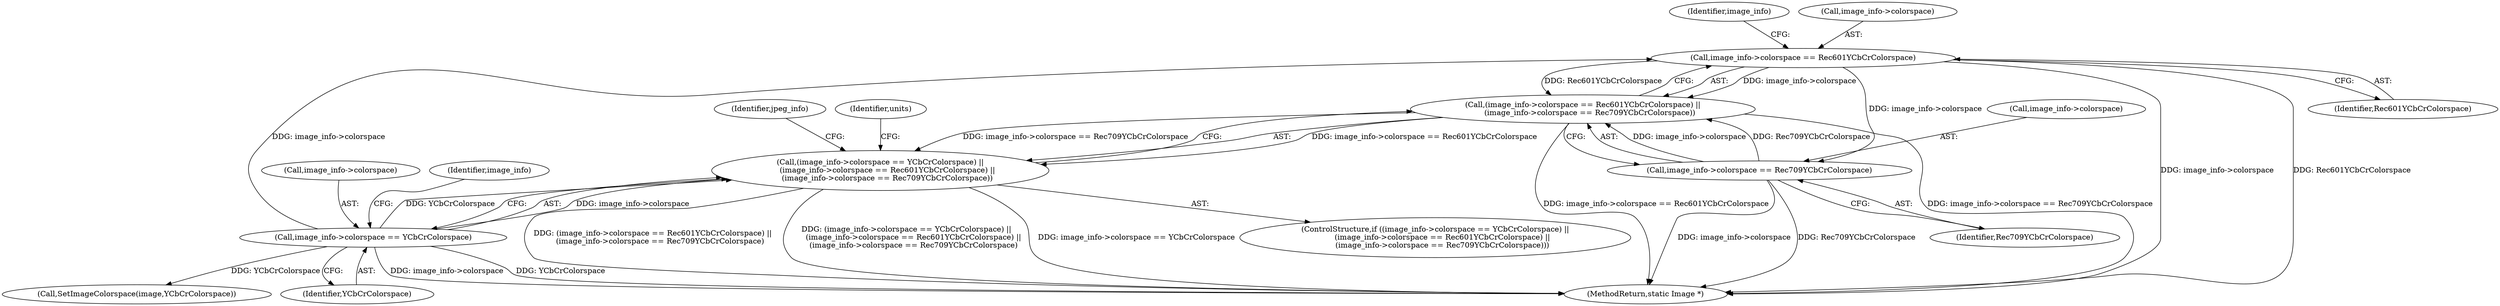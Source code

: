digraph "0_ImageMagick_58cf5bf4fade82e3b510e8f3463a967278a3e410@pointer" {
"1000397" [label="(Call,image_info->colorspace == Rec601YCbCrColorspace)"];
"1000391" [label="(Call,image_info->colorspace == YCbCrColorspace)"];
"1000396" [label="(Call,(image_info->colorspace == Rec601YCbCrColorspace) ||\n      (image_info->colorspace == Rec709YCbCrColorspace))"];
"1000390" [label="(Call,(image_info->colorspace == YCbCrColorspace) ||\n      (image_info->colorspace == Rec601YCbCrColorspace) ||\n      (image_info->colorspace == Rec709YCbCrColorspace))"];
"1000402" [label="(Call,image_info->colorspace == Rec709YCbCrColorspace)"];
"1000396" [label="(Call,(image_info->colorspace == Rec601YCbCrColorspace) ||\n      (image_info->colorspace == Rec709YCbCrColorspace))"];
"1000404" [label="(Identifier,image_info)"];
"1000395" [label="(Identifier,YCbCrColorspace)"];
"1000392" [label="(Call,image_info->colorspace)"];
"1000391" [label="(Call,image_info->colorspace == YCbCrColorspace)"];
"1000401" [label="(Identifier,Rec601YCbCrColorspace)"];
"1000390" [label="(Call,(image_info->colorspace == YCbCrColorspace) ||\n      (image_info->colorspace == Rec601YCbCrColorspace) ||\n      (image_info->colorspace == Rec709YCbCrColorspace))"];
"1000413" [label="(Identifier,units)"];
"1000403" [label="(Call,image_info->colorspace)"];
"1000409" [label="(Identifier,jpeg_info)"];
"1000389" [label="(ControlStructure,if ((image_info->colorspace == YCbCrColorspace) ||\n      (image_info->colorspace == Rec601YCbCrColorspace) ||\n      (image_info->colorspace == Rec709YCbCrColorspace)))"];
"1001853" [label="(MethodReturn,static Image *)"];
"1000398" [label="(Call,image_info->colorspace)"];
"1000402" [label="(Call,image_info->colorspace == Rec709YCbCrColorspace)"];
"1000397" [label="(Call,image_info->colorspace == Rec601YCbCrColorspace)"];
"1000406" [label="(Identifier,Rec709YCbCrColorspace)"];
"1000399" [label="(Identifier,image_info)"];
"1000880" [label="(Call,SetImageColorspace(image,YCbCrColorspace))"];
"1000397" -> "1000396"  [label="AST: "];
"1000397" -> "1000401"  [label="CFG: "];
"1000398" -> "1000397"  [label="AST: "];
"1000401" -> "1000397"  [label="AST: "];
"1000404" -> "1000397"  [label="CFG: "];
"1000396" -> "1000397"  [label="CFG: "];
"1000397" -> "1001853"  [label="DDG: image_info->colorspace"];
"1000397" -> "1001853"  [label="DDG: Rec601YCbCrColorspace"];
"1000397" -> "1000396"  [label="DDG: image_info->colorspace"];
"1000397" -> "1000396"  [label="DDG: Rec601YCbCrColorspace"];
"1000391" -> "1000397"  [label="DDG: image_info->colorspace"];
"1000397" -> "1000402"  [label="DDG: image_info->colorspace"];
"1000391" -> "1000390"  [label="AST: "];
"1000391" -> "1000395"  [label="CFG: "];
"1000392" -> "1000391"  [label="AST: "];
"1000395" -> "1000391"  [label="AST: "];
"1000399" -> "1000391"  [label="CFG: "];
"1000390" -> "1000391"  [label="CFG: "];
"1000391" -> "1001853"  [label="DDG: image_info->colorspace"];
"1000391" -> "1001853"  [label="DDG: YCbCrColorspace"];
"1000391" -> "1000390"  [label="DDG: image_info->colorspace"];
"1000391" -> "1000390"  [label="DDG: YCbCrColorspace"];
"1000391" -> "1000880"  [label="DDG: YCbCrColorspace"];
"1000396" -> "1000390"  [label="AST: "];
"1000396" -> "1000402"  [label="CFG: "];
"1000402" -> "1000396"  [label="AST: "];
"1000390" -> "1000396"  [label="CFG: "];
"1000396" -> "1001853"  [label="DDG: image_info->colorspace == Rec601YCbCrColorspace"];
"1000396" -> "1001853"  [label="DDG: image_info->colorspace == Rec709YCbCrColorspace"];
"1000396" -> "1000390"  [label="DDG: image_info->colorspace == Rec601YCbCrColorspace"];
"1000396" -> "1000390"  [label="DDG: image_info->colorspace == Rec709YCbCrColorspace"];
"1000402" -> "1000396"  [label="DDG: image_info->colorspace"];
"1000402" -> "1000396"  [label="DDG: Rec709YCbCrColorspace"];
"1000390" -> "1000389"  [label="AST: "];
"1000409" -> "1000390"  [label="CFG: "];
"1000413" -> "1000390"  [label="CFG: "];
"1000390" -> "1001853"  [label="DDG: (image_info->colorspace == Rec601YCbCrColorspace) ||\n      (image_info->colorspace == Rec709YCbCrColorspace)"];
"1000390" -> "1001853"  [label="DDG: (image_info->colorspace == YCbCrColorspace) ||\n      (image_info->colorspace == Rec601YCbCrColorspace) ||\n      (image_info->colorspace == Rec709YCbCrColorspace)"];
"1000390" -> "1001853"  [label="DDG: image_info->colorspace == YCbCrColorspace"];
"1000402" -> "1000406"  [label="CFG: "];
"1000403" -> "1000402"  [label="AST: "];
"1000406" -> "1000402"  [label="AST: "];
"1000402" -> "1001853"  [label="DDG: image_info->colorspace"];
"1000402" -> "1001853"  [label="DDG: Rec709YCbCrColorspace"];
}
